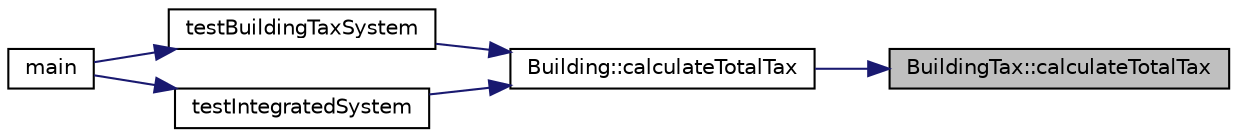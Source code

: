 digraph "BuildingTax::calculateTotalTax"
{
 // LATEX_PDF_SIZE
  edge [fontname="Helvetica",fontsize="10",labelfontname="Helvetica",labelfontsize="10"];
  node [fontname="Helvetica",fontsize="10",shape=record];
  rankdir="RL";
  Node1 [label="BuildingTax::calculateTotalTax",height=0.2,width=0.4,color="black", fillcolor="grey75", style="filled", fontcolor="black",tooltip="Calculate total tax for all buildings."];
  Node1 -> Node2 [dir="back",color="midnightblue",fontsize="10",style="solid",fontname="Helvetica"];
  Node2 [label="Building::calculateTotalTax",height=0.2,width=0.4,color="black", fillcolor="white", style="filled",URL="$classBuilding.html#ad8b76db3137738d297c4c7935314068e",tooltip=" "];
  Node2 -> Node3 [dir="back",color="midnightblue",fontsize="10",style="solid",fontname="Helvetica"];
  Node3 [label="testBuildingTaxSystem",height=0.2,width=0.4,color="black", fillcolor="white", style="filled",URL="$main_8cpp.html#ac4762b9da950d5274021fae8923400ee",tooltip=" "];
  Node3 -> Node4 [dir="back",color="midnightblue",fontsize="10",style="solid",fontname="Helvetica"];
  Node4 [label="main",height=0.2,width=0.4,color="black", fillcolor="white", style="filled",URL="$main_8cpp.html#ae66f6b31b5ad750f1fe042a706a4e3d4",tooltip="Main program entry point."];
  Node2 -> Node5 [dir="back",color="midnightblue",fontsize="10",style="solid",fontname="Helvetica"];
  Node5 [label="testIntegratedSystem",height=0.2,width=0.4,color="black", fillcolor="white", style="filled",URL="$main_8cpp.html#a859f1c4b77421f0cb0f62ba1bfd06029",tooltip=" "];
  Node5 -> Node4 [dir="back",color="midnightblue",fontsize="10",style="solid",fontname="Helvetica"];
}
